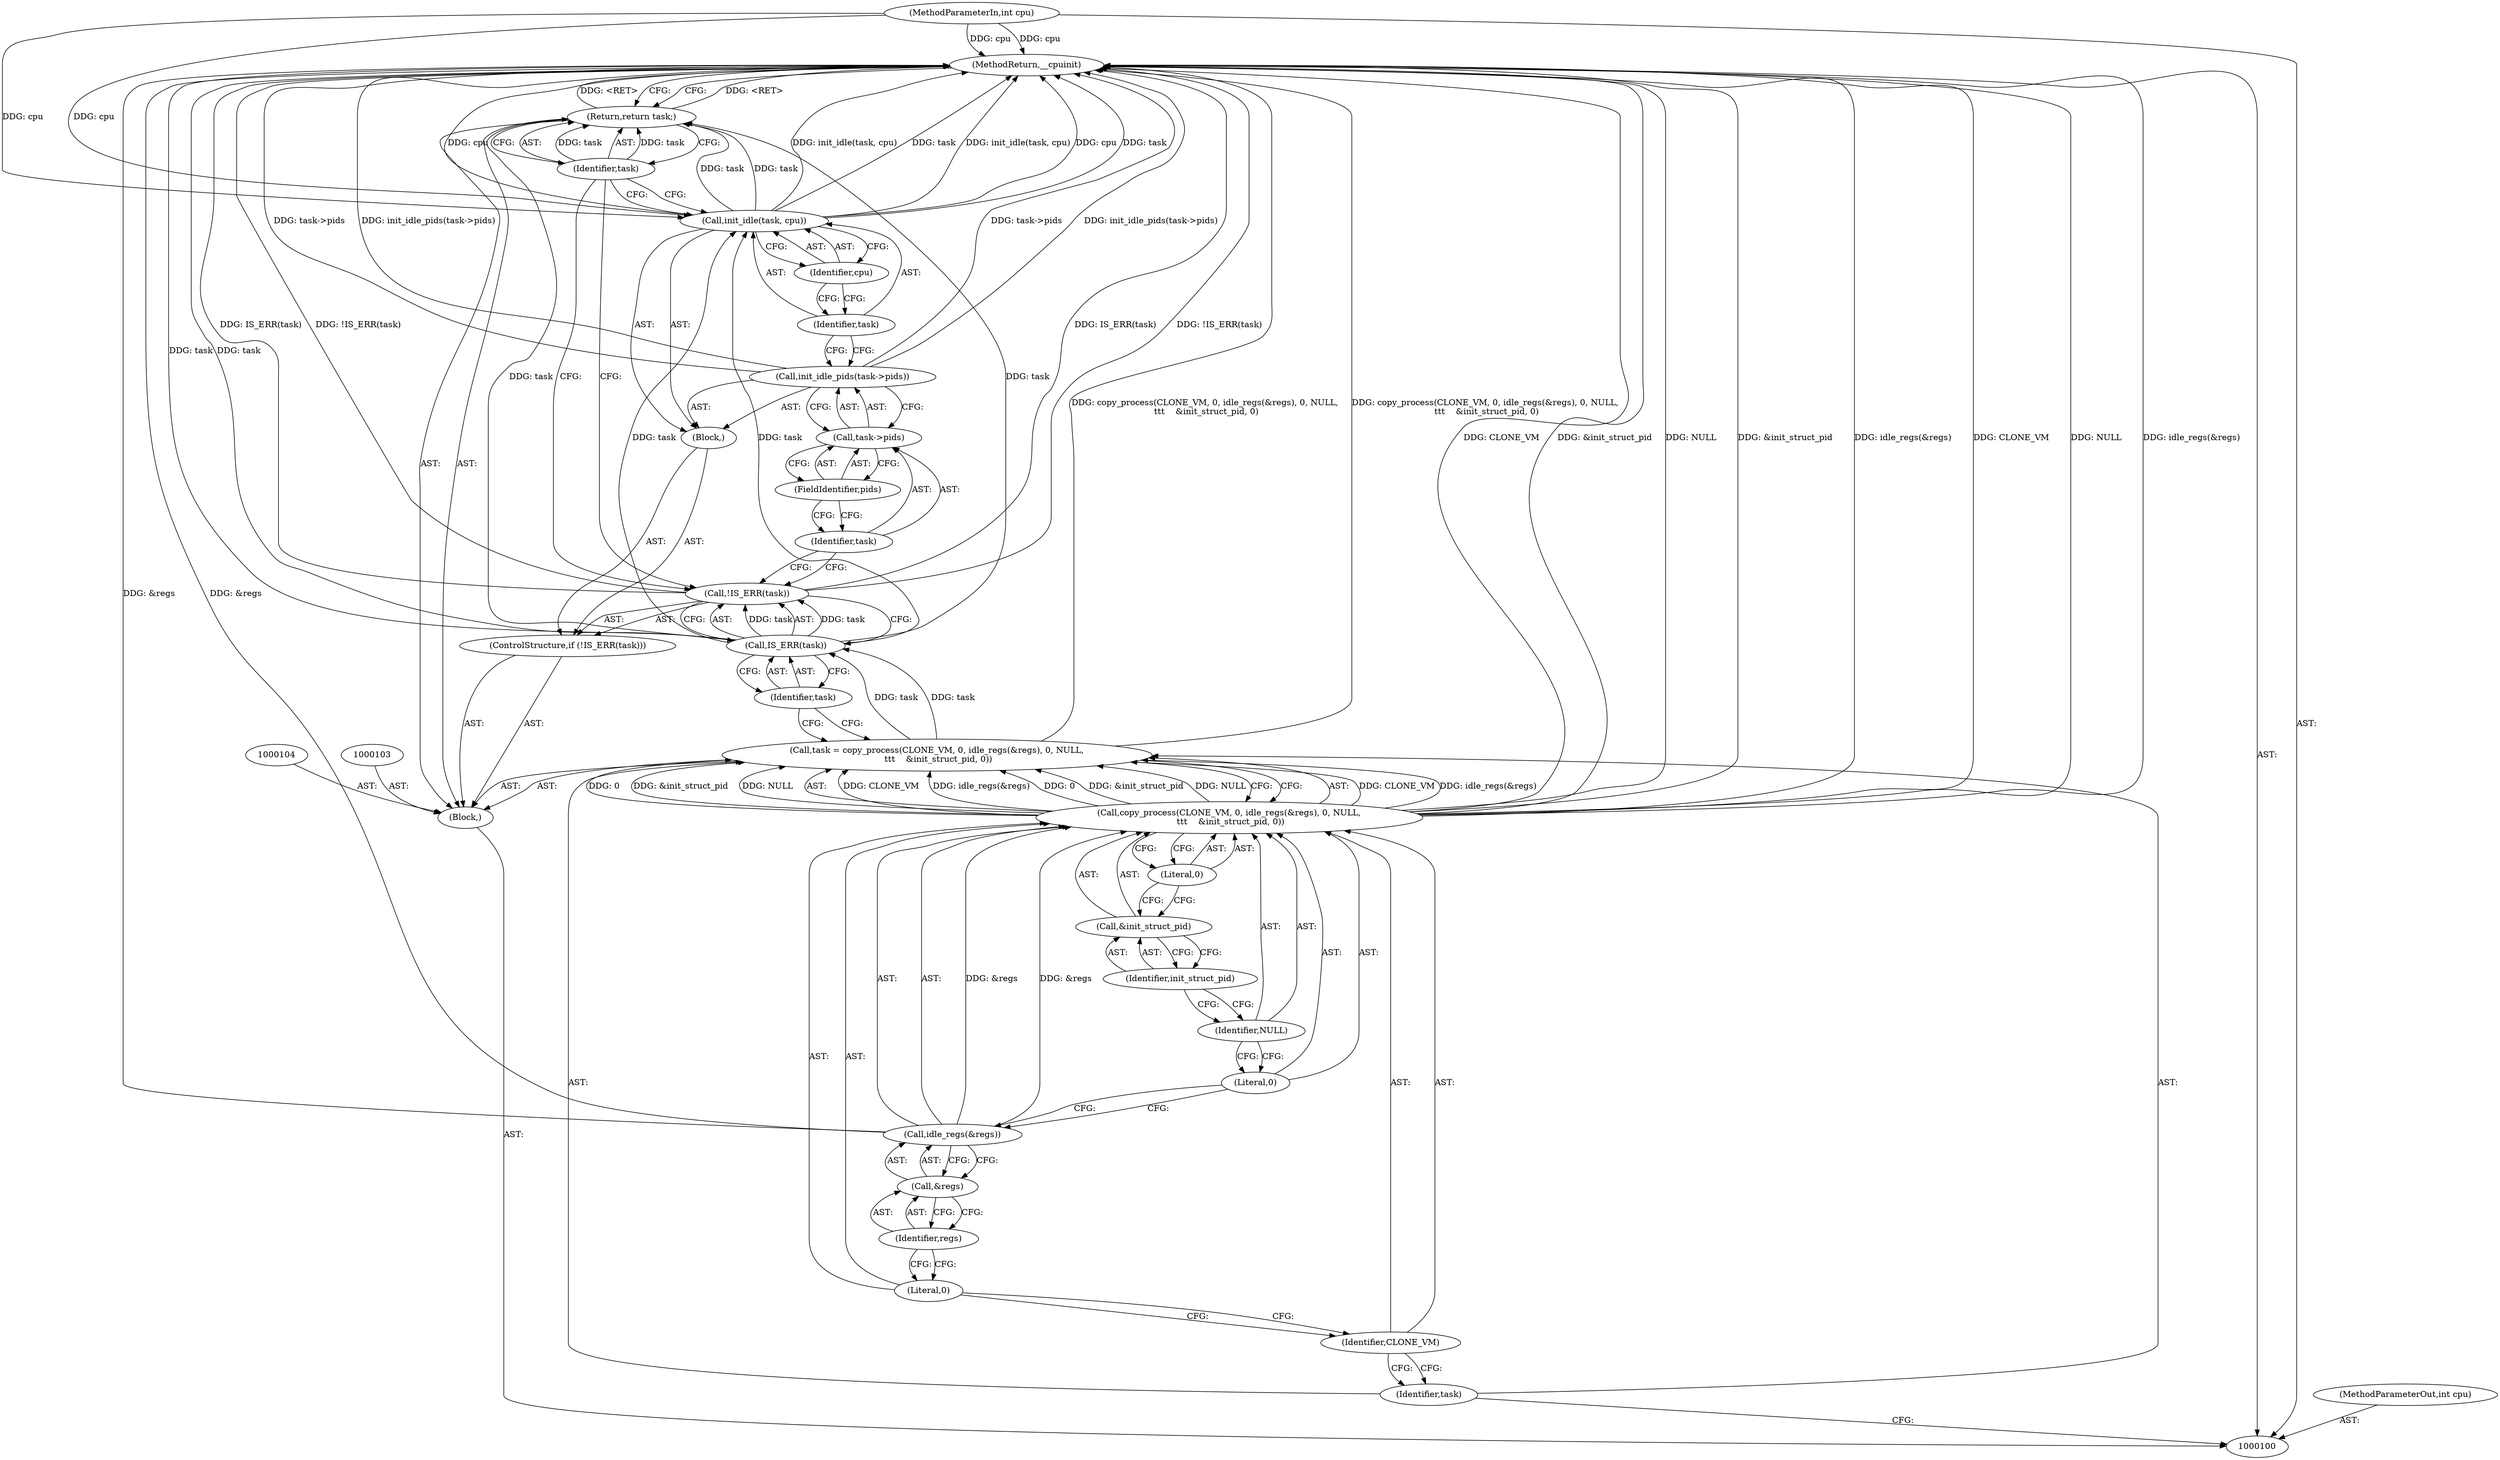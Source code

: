 digraph "0_linux_f106eee10038c2ee5b6056aaf3f6d5229be6dcdd" {
"1000132" [label="(MethodReturn,__cpuinit)"];
"1000101" [label="(MethodParameterIn,int cpu)"];
"1000185" [label="(MethodParameterOut,int cpu)"];
"1000128" [label="(Identifier,task)"];
"1000129" [label="(Identifier,cpu)"];
"1000127" [label="(Call,init_idle(task, cpu))"];
"1000130" [label="(Return,return task;)"];
"1000131" [label="(Identifier,task)"];
"1000102" [label="(Block,)"];
"1000105" [label="(Call,task = copy_process(CLONE_VM, 0, idle_regs(&regs), 0, NULL,\n \t\t\t    &init_struct_pid, 0))"];
"1000106" [label="(Identifier,task)"];
"1000108" [label="(Identifier,CLONE_VM)"];
"1000109" [label="(Literal,0)"];
"1000110" [label="(Call,idle_regs(&regs))"];
"1000111" [label="(Call,&regs)"];
"1000112" [label="(Identifier,regs)"];
"1000113" [label="(Literal,0)"];
"1000114" [label="(Identifier,NULL)"];
"1000107" [label="(Call,copy_process(CLONE_VM, 0, idle_regs(&regs), 0, NULL,\n \t\t\t    &init_struct_pid, 0))"];
"1000117" [label="(Literal,0)"];
"1000115" [label="(Call,&init_struct_pid)"];
"1000116" [label="(Identifier,init_struct_pid)"];
"1000118" [label="(ControlStructure,if (!IS_ERR(task)))"];
"1000121" [label="(Identifier,task)"];
"1000122" [label="(Block,)"];
"1000119" [label="(Call,!IS_ERR(task))"];
"1000120" [label="(Call,IS_ERR(task))"];
"1000124" [label="(Call,task->pids)"];
"1000125" [label="(Identifier,task)"];
"1000123" [label="(Call,init_idle_pids(task->pids))"];
"1000126" [label="(FieldIdentifier,pids)"];
"1000132" -> "1000100"  [label="AST: "];
"1000132" -> "1000130"  [label="CFG: "];
"1000107" -> "1000132"  [label="DDG: CLONE_VM"];
"1000107" -> "1000132"  [label="DDG: NULL"];
"1000107" -> "1000132"  [label="DDG: &init_struct_pid"];
"1000107" -> "1000132"  [label="DDG: idle_regs(&regs)"];
"1000105" -> "1000132"  [label="DDG: copy_process(CLONE_VM, 0, idle_regs(&regs), 0, NULL,\n \t\t\t    &init_struct_pid, 0)"];
"1000123" -> "1000132"  [label="DDG: init_idle_pids(task->pids)"];
"1000123" -> "1000132"  [label="DDG: task->pids"];
"1000127" -> "1000132"  [label="DDG: cpu"];
"1000127" -> "1000132"  [label="DDG: init_idle(task, cpu)"];
"1000127" -> "1000132"  [label="DDG: task"];
"1000119" -> "1000132"  [label="DDG: !IS_ERR(task)"];
"1000119" -> "1000132"  [label="DDG: IS_ERR(task)"];
"1000110" -> "1000132"  [label="DDG: &regs"];
"1000120" -> "1000132"  [label="DDG: task"];
"1000101" -> "1000132"  [label="DDG: cpu"];
"1000130" -> "1000132"  [label="DDG: <RET>"];
"1000101" -> "1000100"  [label="AST: "];
"1000101" -> "1000132"  [label="DDG: cpu"];
"1000101" -> "1000127"  [label="DDG: cpu"];
"1000185" -> "1000100"  [label="AST: "];
"1000128" -> "1000127"  [label="AST: "];
"1000128" -> "1000123"  [label="CFG: "];
"1000129" -> "1000128"  [label="CFG: "];
"1000129" -> "1000127"  [label="AST: "];
"1000129" -> "1000128"  [label="CFG: "];
"1000127" -> "1000129"  [label="CFG: "];
"1000127" -> "1000122"  [label="AST: "];
"1000127" -> "1000129"  [label="CFG: "];
"1000128" -> "1000127"  [label="AST: "];
"1000129" -> "1000127"  [label="AST: "];
"1000131" -> "1000127"  [label="CFG: "];
"1000127" -> "1000132"  [label="DDG: cpu"];
"1000127" -> "1000132"  [label="DDG: init_idle(task, cpu)"];
"1000127" -> "1000132"  [label="DDG: task"];
"1000120" -> "1000127"  [label="DDG: task"];
"1000101" -> "1000127"  [label="DDG: cpu"];
"1000127" -> "1000130"  [label="DDG: task"];
"1000130" -> "1000102"  [label="AST: "];
"1000130" -> "1000131"  [label="CFG: "];
"1000131" -> "1000130"  [label="AST: "];
"1000132" -> "1000130"  [label="CFG: "];
"1000130" -> "1000132"  [label="DDG: <RET>"];
"1000131" -> "1000130"  [label="DDG: task"];
"1000120" -> "1000130"  [label="DDG: task"];
"1000127" -> "1000130"  [label="DDG: task"];
"1000131" -> "1000130"  [label="AST: "];
"1000131" -> "1000127"  [label="CFG: "];
"1000131" -> "1000119"  [label="CFG: "];
"1000130" -> "1000131"  [label="CFG: "];
"1000131" -> "1000130"  [label="DDG: task"];
"1000102" -> "1000100"  [label="AST: "];
"1000103" -> "1000102"  [label="AST: "];
"1000104" -> "1000102"  [label="AST: "];
"1000105" -> "1000102"  [label="AST: "];
"1000118" -> "1000102"  [label="AST: "];
"1000130" -> "1000102"  [label="AST: "];
"1000105" -> "1000102"  [label="AST: "];
"1000105" -> "1000107"  [label="CFG: "];
"1000106" -> "1000105"  [label="AST: "];
"1000107" -> "1000105"  [label="AST: "];
"1000121" -> "1000105"  [label="CFG: "];
"1000105" -> "1000132"  [label="DDG: copy_process(CLONE_VM, 0, idle_regs(&regs), 0, NULL,\n \t\t\t    &init_struct_pid, 0)"];
"1000107" -> "1000105"  [label="DDG: CLONE_VM"];
"1000107" -> "1000105"  [label="DDG: idle_regs(&regs)"];
"1000107" -> "1000105"  [label="DDG: 0"];
"1000107" -> "1000105"  [label="DDG: &init_struct_pid"];
"1000107" -> "1000105"  [label="DDG: NULL"];
"1000105" -> "1000120"  [label="DDG: task"];
"1000106" -> "1000105"  [label="AST: "];
"1000106" -> "1000100"  [label="CFG: "];
"1000108" -> "1000106"  [label="CFG: "];
"1000108" -> "1000107"  [label="AST: "];
"1000108" -> "1000106"  [label="CFG: "];
"1000109" -> "1000108"  [label="CFG: "];
"1000109" -> "1000107"  [label="AST: "];
"1000109" -> "1000108"  [label="CFG: "];
"1000112" -> "1000109"  [label="CFG: "];
"1000110" -> "1000107"  [label="AST: "];
"1000110" -> "1000111"  [label="CFG: "];
"1000111" -> "1000110"  [label="AST: "];
"1000113" -> "1000110"  [label="CFG: "];
"1000110" -> "1000132"  [label="DDG: &regs"];
"1000110" -> "1000107"  [label="DDG: &regs"];
"1000111" -> "1000110"  [label="AST: "];
"1000111" -> "1000112"  [label="CFG: "];
"1000112" -> "1000111"  [label="AST: "];
"1000110" -> "1000111"  [label="CFG: "];
"1000112" -> "1000111"  [label="AST: "];
"1000112" -> "1000109"  [label="CFG: "];
"1000111" -> "1000112"  [label="CFG: "];
"1000113" -> "1000107"  [label="AST: "];
"1000113" -> "1000110"  [label="CFG: "];
"1000114" -> "1000113"  [label="CFG: "];
"1000114" -> "1000107"  [label="AST: "];
"1000114" -> "1000113"  [label="CFG: "];
"1000116" -> "1000114"  [label="CFG: "];
"1000107" -> "1000105"  [label="AST: "];
"1000107" -> "1000117"  [label="CFG: "];
"1000108" -> "1000107"  [label="AST: "];
"1000109" -> "1000107"  [label="AST: "];
"1000110" -> "1000107"  [label="AST: "];
"1000113" -> "1000107"  [label="AST: "];
"1000114" -> "1000107"  [label="AST: "];
"1000115" -> "1000107"  [label="AST: "];
"1000117" -> "1000107"  [label="AST: "];
"1000105" -> "1000107"  [label="CFG: "];
"1000107" -> "1000132"  [label="DDG: CLONE_VM"];
"1000107" -> "1000132"  [label="DDG: NULL"];
"1000107" -> "1000132"  [label="DDG: &init_struct_pid"];
"1000107" -> "1000132"  [label="DDG: idle_regs(&regs)"];
"1000107" -> "1000105"  [label="DDG: CLONE_VM"];
"1000107" -> "1000105"  [label="DDG: idle_regs(&regs)"];
"1000107" -> "1000105"  [label="DDG: 0"];
"1000107" -> "1000105"  [label="DDG: &init_struct_pid"];
"1000107" -> "1000105"  [label="DDG: NULL"];
"1000110" -> "1000107"  [label="DDG: &regs"];
"1000117" -> "1000107"  [label="AST: "];
"1000117" -> "1000115"  [label="CFG: "];
"1000107" -> "1000117"  [label="CFG: "];
"1000115" -> "1000107"  [label="AST: "];
"1000115" -> "1000116"  [label="CFG: "];
"1000116" -> "1000115"  [label="AST: "];
"1000117" -> "1000115"  [label="CFG: "];
"1000116" -> "1000115"  [label="AST: "];
"1000116" -> "1000114"  [label="CFG: "];
"1000115" -> "1000116"  [label="CFG: "];
"1000118" -> "1000102"  [label="AST: "];
"1000119" -> "1000118"  [label="AST: "];
"1000122" -> "1000118"  [label="AST: "];
"1000121" -> "1000120"  [label="AST: "];
"1000121" -> "1000105"  [label="CFG: "];
"1000120" -> "1000121"  [label="CFG: "];
"1000122" -> "1000118"  [label="AST: "];
"1000123" -> "1000122"  [label="AST: "];
"1000127" -> "1000122"  [label="AST: "];
"1000119" -> "1000118"  [label="AST: "];
"1000119" -> "1000120"  [label="CFG: "];
"1000120" -> "1000119"  [label="AST: "];
"1000125" -> "1000119"  [label="CFG: "];
"1000131" -> "1000119"  [label="CFG: "];
"1000119" -> "1000132"  [label="DDG: !IS_ERR(task)"];
"1000119" -> "1000132"  [label="DDG: IS_ERR(task)"];
"1000120" -> "1000119"  [label="DDG: task"];
"1000120" -> "1000119"  [label="AST: "];
"1000120" -> "1000121"  [label="CFG: "];
"1000121" -> "1000120"  [label="AST: "];
"1000119" -> "1000120"  [label="CFG: "];
"1000120" -> "1000132"  [label="DDG: task"];
"1000120" -> "1000119"  [label="DDG: task"];
"1000105" -> "1000120"  [label="DDG: task"];
"1000120" -> "1000127"  [label="DDG: task"];
"1000120" -> "1000130"  [label="DDG: task"];
"1000124" -> "1000123"  [label="AST: "];
"1000124" -> "1000126"  [label="CFG: "];
"1000125" -> "1000124"  [label="AST: "];
"1000126" -> "1000124"  [label="AST: "];
"1000123" -> "1000124"  [label="CFG: "];
"1000125" -> "1000124"  [label="AST: "];
"1000125" -> "1000119"  [label="CFG: "];
"1000126" -> "1000125"  [label="CFG: "];
"1000123" -> "1000122"  [label="AST: "];
"1000123" -> "1000124"  [label="CFG: "];
"1000124" -> "1000123"  [label="AST: "];
"1000128" -> "1000123"  [label="CFG: "];
"1000123" -> "1000132"  [label="DDG: init_idle_pids(task->pids)"];
"1000123" -> "1000132"  [label="DDG: task->pids"];
"1000126" -> "1000124"  [label="AST: "];
"1000126" -> "1000125"  [label="CFG: "];
"1000124" -> "1000126"  [label="CFG: "];
}

